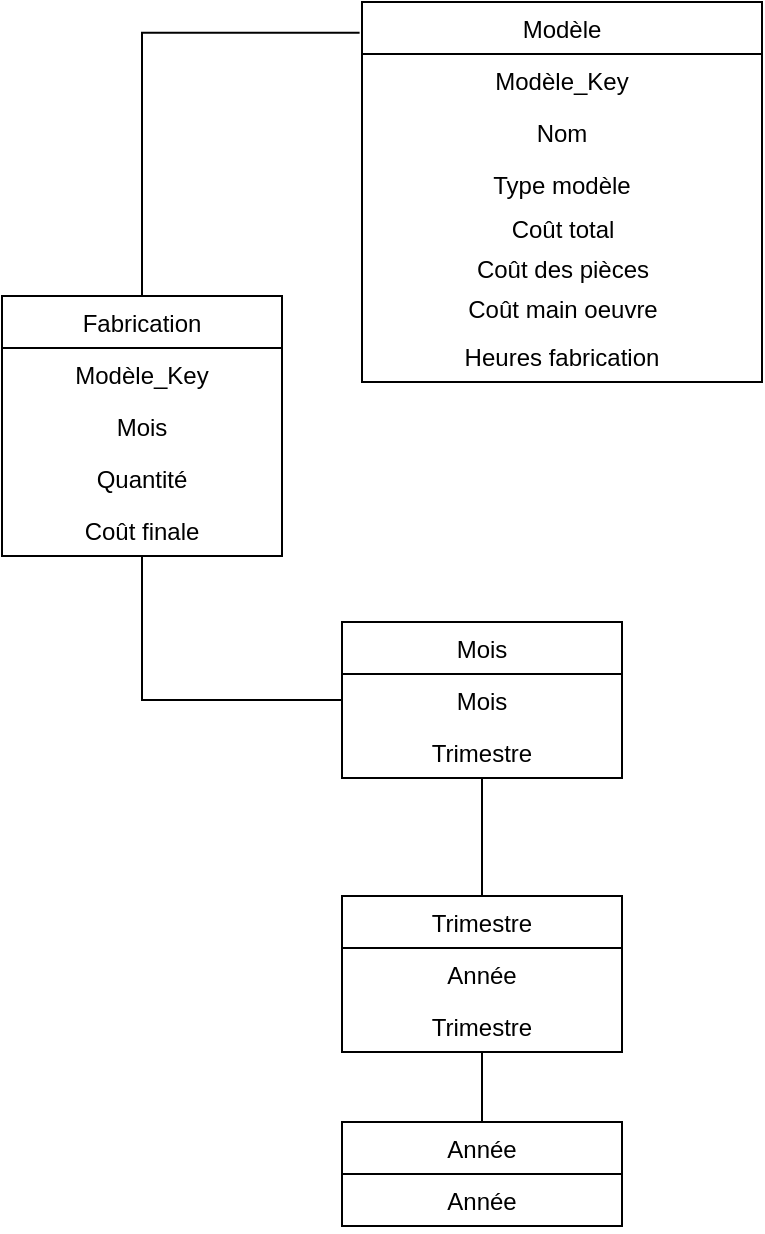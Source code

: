 <mxfile version="14.5.9" type="device"><diagram id="C5RBs43oDa-KdzZeNtuy" name="Page-1"><mxGraphModel dx="700" dy="727" grid="1" gridSize="10" guides="1" tooltips="1" connect="1" arrows="1" fold="1" page="1" pageScale="1" pageWidth="827" pageHeight="1169" math="0" shadow="0"><root><mxCell id="WIyWlLk6GJQsqaUBKTNV-0"/><mxCell id="WIyWlLk6GJQsqaUBKTNV-1" parent="WIyWlLk6GJQsqaUBKTNV-0"/><mxCell id="yK12ncWKz5Bpj2Oziom0-40" value="Fabrication" style="swimlane;fontStyle=0;childLayout=stackLayout;horizontal=1;startSize=26;fillColor=none;horizontalStack=0;resizeParent=1;resizeParentMax=0;resizeLast=0;collapsible=1;marginBottom=0;align=center;fontSize=12;" parent="WIyWlLk6GJQsqaUBKTNV-1" vertex="1"><mxGeometry x="430" y="337" width="140" height="130" as="geometry"><mxRectangle x="344" y="210" width="90" height="26" as="alternateBounds"/></mxGeometry></mxCell><mxCell id="yK12ncWKz5Bpj2Oziom0-41" value="Modèle_Key" style="text;strokeColor=none;fillColor=none;align=center;verticalAlign=top;spacingLeft=4;spacingRight=4;overflow=hidden;rotatable=0;points=[[0,0.5],[1,0.5]];portConstraint=eastwest;fontSize=12;" parent="yK12ncWKz5Bpj2Oziom0-40" vertex="1"><mxGeometry y="26" width="140" height="26" as="geometry"/></mxCell><mxCell id="yK12ncWKz5Bpj2Oziom0-43" value="Mois" style="text;strokeColor=none;fillColor=none;align=center;verticalAlign=top;spacingLeft=4;spacingRight=4;overflow=hidden;rotatable=0;points=[[0,0.5],[1,0.5]];portConstraint=eastwest;fontSize=12;" parent="yK12ncWKz5Bpj2Oziom0-40" vertex="1"><mxGeometry y="52" width="140" height="26" as="geometry"/></mxCell><mxCell id="KPa3SXBkj2CX9YVyS3rl-0" value="Quantité" style="text;strokeColor=none;fillColor=none;align=center;verticalAlign=top;spacingLeft=4;spacingRight=4;overflow=hidden;rotatable=0;points=[[0,0.5],[1,0.5]];portConstraint=eastwest;fontSize=12;" parent="yK12ncWKz5Bpj2Oziom0-40" vertex="1"><mxGeometry y="78" width="140" height="26" as="geometry"/></mxCell><mxCell id="KPa3SXBkj2CX9YVyS3rl-1" value="Coût finale" style="text;strokeColor=none;fillColor=none;align=center;verticalAlign=top;spacingLeft=4;spacingRight=4;overflow=hidden;rotatable=0;points=[[0,0.5],[1,0.5]];portConstraint=eastwest;fontSize=12;" parent="yK12ncWKz5Bpj2Oziom0-40" vertex="1"><mxGeometry y="104" width="140" height="26" as="geometry"/></mxCell><mxCell id="yK12ncWKz5Bpj2Oziom0-59" style="edgeStyle=orthogonalEdgeStyle;rounded=0;orthogonalLoop=1;jettySize=auto;html=1;entryX=-0.006;entryY=0.081;entryDx=0;entryDy=0;endArrow=none;endFill=0;entryPerimeter=0;" parent="WIyWlLk6GJQsqaUBKTNV-1" source="yK12ncWKz5Bpj2Oziom0-40" target="yK12ncWKz5Bpj2Oziom0-82" edge="1"><mxGeometry relative="1" as="geometry"><mxPoint x="590" y="165" as="targetPoint"/><Array as="points"><mxPoint x="500" y="205"/></Array></mxGeometry></mxCell><mxCell id="yK12ncWKz5Bpj2Oziom0-70" value="" style="edgeStyle=orthogonalEdgeStyle;rounded=0;orthogonalLoop=1;jettySize=auto;html=1;endArrow=none;endFill=0;" parent="WIyWlLk6GJQsqaUBKTNV-1" source="yK12ncWKz5Bpj2Oziom0-71" target="yK12ncWKz5Bpj2Oziom0-75" edge="1"><mxGeometry relative="1" as="geometry"/></mxCell><mxCell id="yK12ncWKz5Bpj2Oziom0-71" value="Mois" style="swimlane;fontStyle=0;childLayout=stackLayout;horizontal=1;startSize=26;fillColor=none;horizontalStack=0;resizeParent=1;resizeParentMax=0;resizeLast=0;collapsible=1;marginBottom=0;align=center;" parent="WIyWlLk6GJQsqaUBKTNV-1" vertex="1"><mxGeometry x="600" y="500" width="140" height="78" as="geometry"><mxRectangle x="344" y="210" width="90" height="26" as="alternateBounds"/></mxGeometry></mxCell><mxCell id="yK12ncWKz5Bpj2Oziom0-72" value="Mois" style="text;strokeColor=none;fillColor=none;align=center;verticalAlign=top;spacingLeft=4;spacingRight=4;overflow=hidden;rotatable=0;points=[[0,0.5],[1,0.5]];portConstraint=eastwest;" parent="yK12ncWKz5Bpj2Oziom0-71" vertex="1"><mxGeometry y="26" width="140" height="26" as="geometry"/></mxCell><mxCell id="yK12ncWKz5Bpj2Oziom0-73" value="Trimestre" style="text;strokeColor=none;fillColor=none;align=center;verticalAlign=top;spacingLeft=4;spacingRight=4;overflow=hidden;rotatable=0;points=[[0,0.5],[1,0.5]];portConstraint=eastwest;" parent="yK12ncWKz5Bpj2Oziom0-71" vertex="1"><mxGeometry y="52" width="140" height="26" as="geometry"/></mxCell><mxCell id="yK12ncWKz5Bpj2Oziom0-74" value="" style="edgeStyle=orthogonalEdgeStyle;rounded=0;orthogonalLoop=1;jettySize=auto;html=1;endArrow=none;endFill=0;" parent="WIyWlLk6GJQsqaUBKTNV-1" source="yK12ncWKz5Bpj2Oziom0-75" target="yK12ncWKz5Bpj2Oziom0-78" edge="1"><mxGeometry relative="1" as="geometry"/></mxCell><mxCell id="yK12ncWKz5Bpj2Oziom0-75" value="Trimestre" style="swimlane;fontStyle=0;childLayout=stackLayout;horizontal=1;startSize=26;fillColor=none;horizontalStack=0;resizeParent=1;resizeParentMax=0;resizeLast=0;collapsible=1;marginBottom=0;align=center;" parent="WIyWlLk6GJQsqaUBKTNV-1" vertex="1"><mxGeometry x="600" y="637" width="140" height="78" as="geometry"><mxRectangle x="344" y="210" width="90" height="26" as="alternateBounds"/></mxGeometry></mxCell><mxCell id="yK12ncWKz5Bpj2Oziom0-76" value="Année" style="text;strokeColor=none;fillColor=none;align=center;verticalAlign=top;spacingLeft=4;spacingRight=4;overflow=hidden;rotatable=0;points=[[0,0.5],[1,0.5]];portConstraint=eastwest;" parent="yK12ncWKz5Bpj2Oziom0-75" vertex="1"><mxGeometry y="26" width="140" height="26" as="geometry"/></mxCell><mxCell id="yK12ncWKz5Bpj2Oziom0-77" value="Trimestre" style="text;strokeColor=none;fillColor=none;align=center;verticalAlign=top;spacingLeft=4;spacingRight=4;overflow=hidden;rotatable=0;points=[[0,0.5],[1,0.5]];portConstraint=eastwest;" parent="yK12ncWKz5Bpj2Oziom0-75" vertex="1"><mxGeometry y="52" width="140" height="26" as="geometry"/></mxCell><mxCell id="yK12ncWKz5Bpj2Oziom0-78" value="Année" style="swimlane;fontStyle=0;childLayout=stackLayout;horizontal=1;startSize=26;fillColor=none;horizontalStack=0;resizeParent=1;resizeParentMax=0;resizeLast=0;collapsible=1;marginBottom=0;align=center;" parent="WIyWlLk6GJQsqaUBKTNV-1" vertex="1"><mxGeometry x="600" y="750" width="140" height="52" as="geometry"><mxRectangle x="344" y="210" width="90" height="26" as="alternateBounds"/></mxGeometry></mxCell><mxCell id="yK12ncWKz5Bpj2Oziom0-79" value="Année" style="text;strokeColor=none;fillColor=none;align=center;verticalAlign=top;spacingLeft=4;spacingRight=4;overflow=hidden;rotatable=0;points=[[0,0.5],[1,0.5]];portConstraint=eastwest;" parent="yK12ncWKz5Bpj2Oziom0-78" vertex="1"><mxGeometry y="26" width="140" height="26" as="geometry"/></mxCell><mxCell id="yK12ncWKz5Bpj2Oziom0-81" style="edgeStyle=orthogonalEdgeStyle;rounded=0;orthogonalLoop=1;jettySize=auto;html=1;exitX=0;exitY=0.5;exitDx=0;exitDy=0;endArrow=none;endFill=0;" parent="WIyWlLk6GJQsqaUBKTNV-1" source="yK12ncWKz5Bpj2Oziom0-72" target="yK12ncWKz5Bpj2Oziom0-40" edge="1"><mxGeometry relative="1" as="geometry"/></mxCell><mxCell id="yK12ncWKz5Bpj2Oziom0-82" value="Modèle" style="swimlane;fontStyle=0;childLayout=stackLayout;horizontal=1;startSize=26;fillColor=none;horizontalStack=0;resizeParent=1;resizeParentMax=0;resizeLast=0;collapsible=1;marginBottom=0;align=center;" parent="WIyWlLk6GJQsqaUBKTNV-1" vertex="1"><mxGeometry x="610" y="190" width="200" height="190" as="geometry"/></mxCell><mxCell id="yK12ncWKz5Bpj2Oziom0-83" value="Modèle_Key" style="text;strokeColor=none;fillColor=none;align=center;verticalAlign=top;spacingLeft=4;spacingRight=4;overflow=hidden;rotatable=0;points=[[0,0.5],[1,0.5]];portConstraint=eastwest;" parent="yK12ncWKz5Bpj2Oziom0-82" vertex="1"><mxGeometry y="26" width="200" height="26" as="geometry"/></mxCell><mxCell id="yK12ncWKz5Bpj2Oziom0-84" value="Nom" style="text;strokeColor=none;fillColor=none;align=center;verticalAlign=top;spacingLeft=4;spacingRight=4;overflow=hidden;rotatable=0;points=[[0,0.5],[1,0.5]];portConstraint=eastwest;" parent="yK12ncWKz5Bpj2Oziom0-82" vertex="1"><mxGeometry y="52" width="200" height="26" as="geometry"/></mxCell><mxCell id="yK12ncWKz5Bpj2Oziom0-85" value="Type modèle" style="text;strokeColor=none;fillColor=none;align=center;verticalAlign=top;spacingLeft=4;spacingRight=4;overflow=hidden;rotatable=0;points=[[0,0.5],[1,0.5]];portConstraint=eastwest;" parent="yK12ncWKz5Bpj2Oziom0-82" vertex="1"><mxGeometry y="78" width="200" height="26" as="geometry"/></mxCell><mxCell id="yK12ncWKz5Bpj2Oziom0-47" value="Coût total" style="text;html=1;align=center;verticalAlign=middle;resizable=0;points=[];autosize=1;strokeColor=none;fontSize=12;" parent="yK12ncWKz5Bpj2Oziom0-82" vertex="1"><mxGeometry y="104" width="200" height="20" as="geometry"/></mxCell><mxCell id="yK12ncWKz5Bpj2Oziom0-45" value="Coût des pièces" style="text;html=1;align=center;verticalAlign=middle;resizable=0;points=[];autosize=1;strokeColor=none;fontSize=12;" parent="yK12ncWKz5Bpj2Oziom0-82" vertex="1"><mxGeometry y="124" width="200" height="20" as="geometry"/></mxCell><mxCell id="yK12ncWKz5Bpj2Oziom0-44" value="Coût main oeuvre" style="text;html=1;align=center;verticalAlign=middle;resizable=0;points=[];autosize=1;strokeColor=none;fontSize=12;" parent="yK12ncWKz5Bpj2Oziom0-82" vertex="1"><mxGeometry y="144" width="200" height="20" as="geometry"/></mxCell><mxCell id="yK12ncWKz5Bpj2Oziom0-86" value="Heures fabrication" style="text;strokeColor=none;fillColor=none;align=center;verticalAlign=top;spacingLeft=4;spacingRight=4;overflow=hidden;rotatable=0;points=[[0,0.5],[1,0.5]];portConstraint=eastwest;" parent="yK12ncWKz5Bpj2Oziom0-82" vertex="1"><mxGeometry y="164" width="200" height="26" as="geometry"/></mxCell></root></mxGraphModel></diagram></mxfile>
